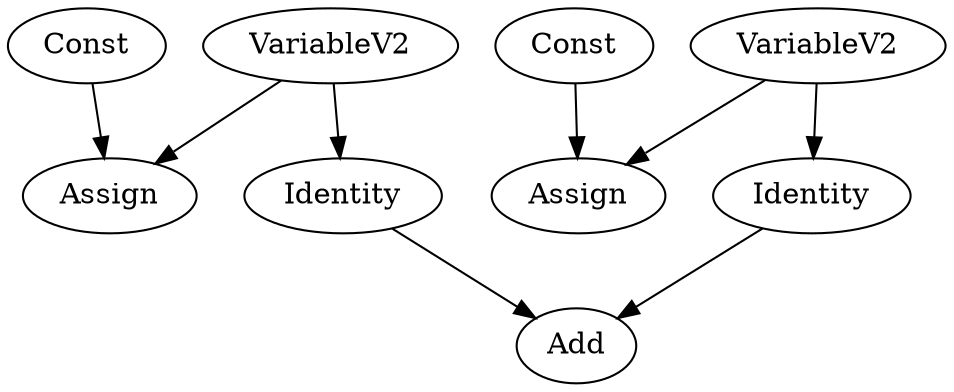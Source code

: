 digraph graphname {
  "xx/initial_value" [label="Const"];
  "xx" [label="VariableV2"];
  "xx/Assign" [label="Assign"];
  "xx" -> "xx/Assign";
  "xx/initial_value" -> "xx/Assign";
  "xx/read" [label="Identity"];
  "xx" -> "xx/read";
  "xx_1/initial_value" [label="Const"];
  "xx_1" [label="VariableV2"];
  "xx_1/Assign" [label="Assign"];
  "xx_1" -> "xx_1/Assign";
  "xx_1/initial_value" -> "xx_1/Assign";
  "xx_1/read" [label="Identity"];
  "xx_1" -> "xx_1/read";
  "add" [label="Add"];
  "xx/read" -> "add";
  "xx_1/read" -> "add";
}
